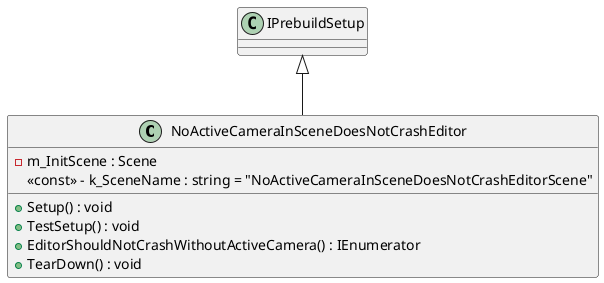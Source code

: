 @startuml
class NoActiveCameraInSceneDoesNotCrashEditor {
    - m_InitScene : Scene
    <<const>> - k_SceneName : string = "NoActiveCameraInSceneDoesNotCrashEditorScene"
    + Setup() : void
    + TestSetup() : void
    + EditorShouldNotCrashWithoutActiveCamera() : IEnumerator
    + TearDown() : void
}
IPrebuildSetup <|-- NoActiveCameraInSceneDoesNotCrashEditor
@enduml

